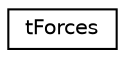 digraph "Graphical Class Hierarchy"
{
  edge [fontname="Helvetica",fontsize="10",labelfontname="Helvetica",labelfontsize="10"];
  node [fontname="Helvetica",fontsize="10",shape=record];
  rankdir="LR";
  Node1 [label="tForces",height=0.2,width=0.4,color="black", fillcolor="white", style="filled",URL="$structt_forces.html",tooltip="Forces and moments. "];
}
